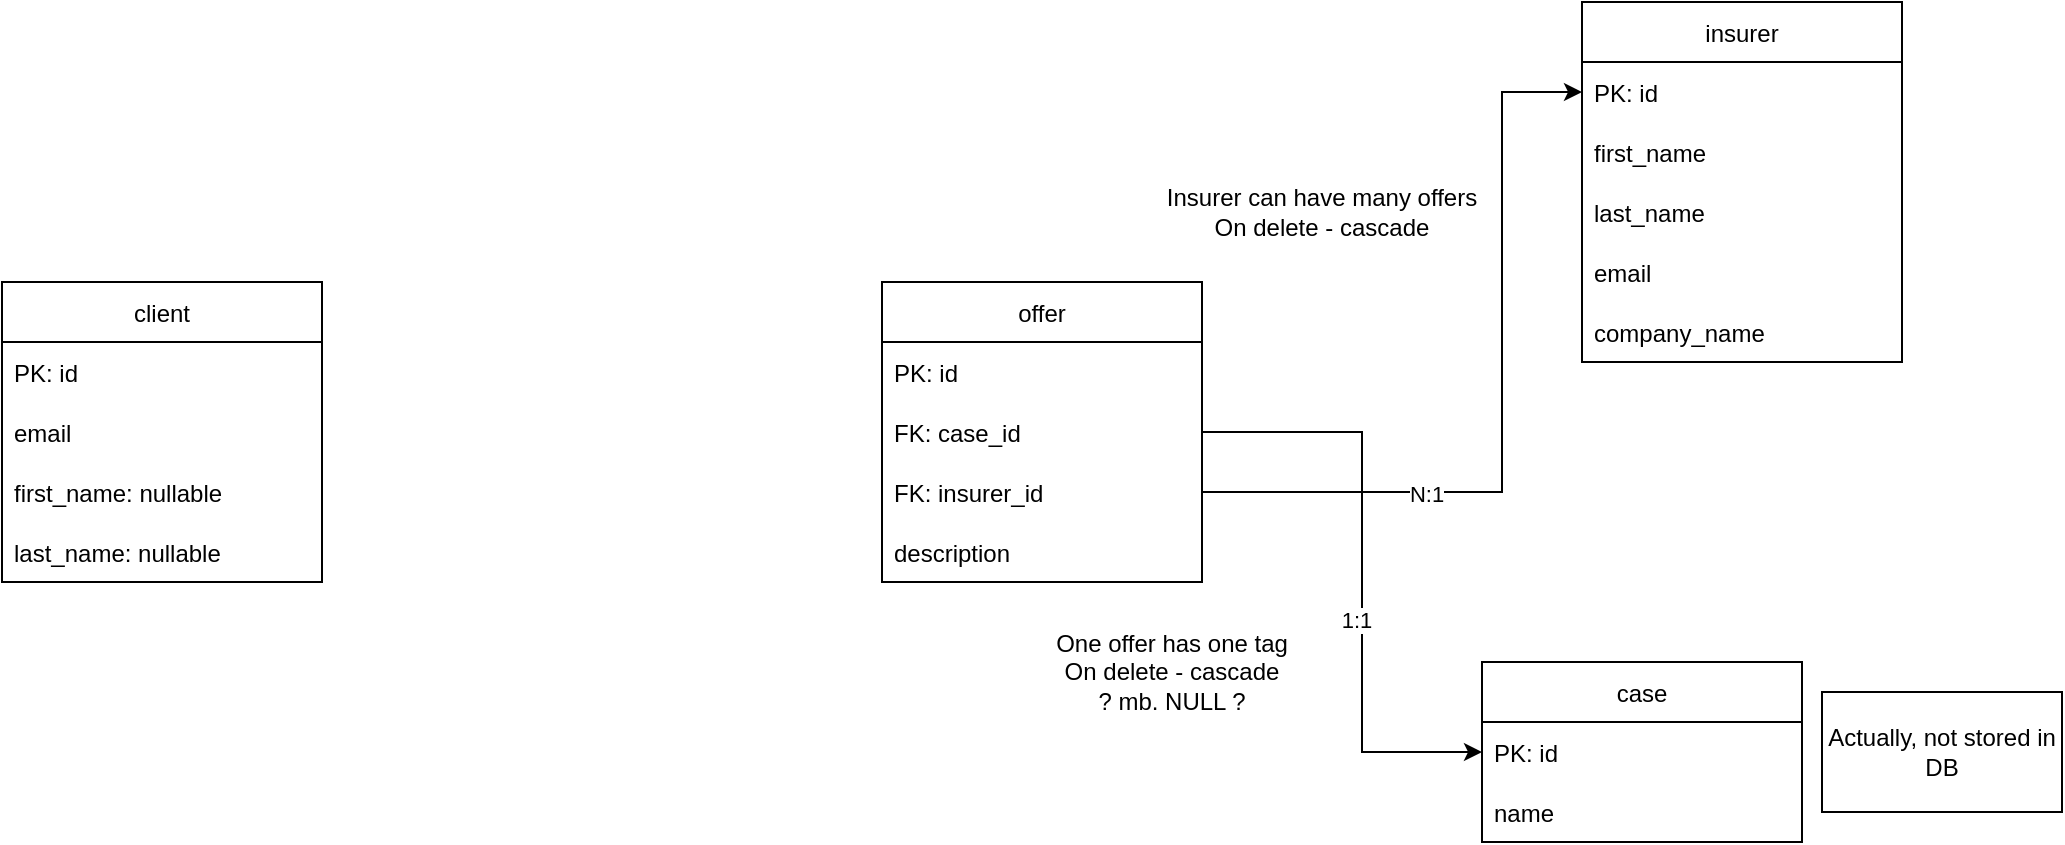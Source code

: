 <mxfile version="16.5.3" type="google"><diagram id="vwQBGc_js6VBd2NwohnD" name="Page-1"><mxGraphModel dx="2496" dy="909" grid="1" gridSize="10" guides="1" tooltips="1" connect="1" arrows="1" fold="1" page="1" pageScale="1" pageWidth="850" pageHeight="1100" math="0" shadow="0"><root><mxCell id="0"/><mxCell id="1" parent="0"/><mxCell id="6WHOROJiZcmyDTrUHP8r-1" value="insurer" style="swimlane;fontStyle=0;childLayout=stackLayout;horizontal=1;startSize=30;horizontalStack=0;resizeParent=1;resizeParentMax=0;resizeLast=0;collapsible=1;marginBottom=0;" parent="1" vertex="1"><mxGeometry x="520" y="240" width="160" height="180" as="geometry"/></mxCell><mxCell id="6WHOROJiZcmyDTrUHP8r-2" value="PK: id" style="text;strokeColor=none;fillColor=none;align=left;verticalAlign=middle;spacingLeft=4;spacingRight=4;overflow=hidden;points=[[0,0.5],[1,0.5]];portConstraint=eastwest;rotatable=0;" parent="6WHOROJiZcmyDTrUHP8r-1" vertex="1"><mxGeometry y="30" width="160" height="30" as="geometry"/></mxCell><mxCell id="6WHOROJiZcmyDTrUHP8r-3" value="first_name" style="text;strokeColor=none;fillColor=none;align=left;verticalAlign=middle;spacingLeft=4;spacingRight=4;overflow=hidden;points=[[0,0.5],[1,0.5]];portConstraint=eastwest;rotatable=0;" parent="6WHOROJiZcmyDTrUHP8r-1" vertex="1"><mxGeometry y="60" width="160" height="30" as="geometry"/></mxCell><mxCell id="6WHOROJiZcmyDTrUHP8r-4" value="last_name" style="text;strokeColor=none;fillColor=none;align=left;verticalAlign=middle;spacingLeft=4;spacingRight=4;overflow=hidden;points=[[0,0.5],[1,0.5]];portConstraint=eastwest;rotatable=0;" parent="6WHOROJiZcmyDTrUHP8r-1" vertex="1"><mxGeometry y="90" width="160" height="30" as="geometry"/></mxCell><mxCell id="6WHOROJiZcmyDTrUHP8r-5" value="email" style="text;strokeColor=none;fillColor=none;align=left;verticalAlign=middle;spacingLeft=4;spacingRight=4;overflow=hidden;points=[[0,0.5],[1,0.5]];portConstraint=eastwest;rotatable=0;" parent="6WHOROJiZcmyDTrUHP8r-1" vertex="1"><mxGeometry y="120" width="160" height="30" as="geometry"/></mxCell><mxCell id="6WHOROJiZcmyDTrUHP8r-6" value="company_name" style="text;strokeColor=none;fillColor=none;align=left;verticalAlign=middle;spacingLeft=4;spacingRight=4;overflow=hidden;points=[[0,0.5],[1,0.5]];portConstraint=eastwest;rotatable=0;" parent="6WHOROJiZcmyDTrUHP8r-1" vertex="1"><mxGeometry y="150" width="160" height="30" as="geometry"/></mxCell><mxCell id="6WHOROJiZcmyDTrUHP8r-7" value="offer" style="swimlane;fontStyle=0;childLayout=stackLayout;horizontal=1;startSize=30;horizontalStack=0;resizeParent=1;resizeParentMax=0;resizeLast=0;collapsible=1;marginBottom=0;" parent="1" vertex="1"><mxGeometry x="170" y="380" width="160" height="150" as="geometry"/></mxCell><mxCell id="6WHOROJiZcmyDTrUHP8r-8" value="PK: id" style="text;strokeColor=none;fillColor=none;align=left;verticalAlign=middle;spacingLeft=4;spacingRight=4;overflow=hidden;points=[[0,0.5],[1,0.5]];portConstraint=eastwest;rotatable=0;" parent="6WHOROJiZcmyDTrUHP8r-7" vertex="1"><mxGeometry y="30" width="160" height="30" as="geometry"/></mxCell><mxCell id="6WHOROJiZcmyDTrUHP8r-9" value="FK: case_id" style="text;strokeColor=none;fillColor=none;align=left;verticalAlign=middle;spacingLeft=4;spacingRight=4;overflow=hidden;points=[[0,0.5],[1,0.5]];portConstraint=eastwest;rotatable=0;" parent="6WHOROJiZcmyDTrUHP8r-7" vertex="1"><mxGeometry y="60" width="160" height="30" as="geometry"/></mxCell><mxCell id="6WHOROJiZcmyDTrUHP8r-10" value="FK: insurer_id" style="text;strokeColor=none;fillColor=none;align=left;verticalAlign=middle;spacingLeft=4;spacingRight=4;overflow=hidden;points=[[0,0.5],[1,0.5]];portConstraint=eastwest;rotatable=0;" parent="6WHOROJiZcmyDTrUHP8r-7" vertex="1"><mxGeometry y="90" width="160" height="30" as="geometry"/></mxCell><mxCell id="6WHOROJiZcmyDTrUHP8r-11" value="description" style="text;strokeColor=none;fillColor=none;align=left;verticalAlign=middle;spacingLeft=4;spacingRight=4;overflow=hidden;points=[[0,0.5],[1,0.5]];portConstraint=eastwest;rotatable=0;" parent="6WHOROJiZcmyDTrUHP8r-7" vertex="1"><mxGeometry y="120" width="160" height="30" as="geometry"/></mxCell><mxCell id="6WHOROJiZcmyDTrUHP8r-13" value="case" style="swimlane;fontStyle=0;childLayout=stackLayout;horizontal=1;startSize=30;horizontalStack=0;resizeParent=1;resizeParentMax=0;resizeLast=0;collapsible=1;marginBottom=0;" parent="1" vertex="1"><mxGeometry x="470" y="570" width="160" height="90" as="geometry"/></mxCell><mxCell id="6WHOROJiZcmyDTrUHP8r-14" value="PK: id" style="text;strokeColor=none;fillColor=none;align=left;verticalAlign=middle;spacingLeft=4;spacingRight=4;overflow=hidden;points=[[0,0.5],[1,0.5]];portConstraint=eastwest;rotatable=0;" parent="6WHOROJiZcmyDTrUHP8r-13" vertex="1"><mxGeometry y="30" width="160" height="30" as="geometry"/></mxCell><mxCell id="6WHOROJiZcmyDTrUHP8r-15" value="name" style="text;strokeColor=none;fillColor=none;align=left;verticalAlign=middle;spacingLeft=4;spacingRight=4;overflow=hidden;points=[[0,0.5],[1,0.5]];portConstraint=eastwest;rotatable=0;" parent="6WHOROJiZcmyDTrUHP8r-13" vertex="1"><mxGeometry y="60" width="160" height="30" as="geometry"/></mxCell><mxCell id="6WHOROJiZcmyDTrUHP8r-18" value="" style="endArrow=classic;html=1;rounded=0;exitX=1;exitY=0.5;exitDx=0;exitDy=0;entryX=0;entryY=0.5;entryDx=0;entryDy=0;" parent="1" source="6WHOROJiZcmyDTrUHP8r-9" target="6WHOROJiZcmyDTrUHP8r-14" edge="1"><mxGeometry width="50" height="50" relative="1" as="geometry"><mxPoint x="400" y="490" as="sourcePoint"/><mxPoint x="450" y="440" as="targetPoint"/><Array as="points"><mxPoint x="410" y="455"/><mxPoint x="410" y="615"/></Array></mxGeometry></mxCell><mxCell id="6WHOROJiZcmyDTrUHP8r-21" value="1:1" style="edgeLabel;html=1;align=center;verticalAlign=middle;resizable=0;points=[];" parent="6WHOROJiZcmyDTrUHP8r-18" vertex="1" connectable="0"><mxGeometry x="0.16" y="-3" relative="1" as="geometry"><mxPoint as="offset"/></mxGeometry></mxCell><mxCell id="6WHOROJiZcmyDTrUHP8r-19" value="" style="endArrow=classic;html=1;rounded=0;exitX=1;exitY=0.5;exitDx=0;exitDy=0;entryX=0;entryY=0.5;entryDx=0;entryDy=0;" parent="1" source="6WHOROJiZcmyDTrUHP8r-10" target="6WHOROJiZcmyDTrUHP8r-2" edge="1"><mxGeometry width="50" height="50" relative="1" as="geometry"><mxPoint x="400" y="490" as="sourcePoint"/><mxPoint x="450" y="440" as="targetPoint"/><Array as="points"><mxPoint x="480" y="485"/><mxPoint x="480" y="285"/></Array></mxGeometry></mxCell><mxCell id="6WHOROJiZcmyDTrUHP8r-20" value="N:1" style="edgeLabel;html=1;align=center;verticalAlign=middle;resizable=0;points=[];" parent="6WHOROJiZcmyDTrUHP8r-19" vertex="1" connectable="0"><mxGeometry x="-0.426" y="-1" relative="1" as="geometry"><mxPoint as="offset"/></mxGeometry></mxCell><mxCell id="5U4peH4KbhFjtiZoABVI-1" value="&lt;div&gt;One offer has one tag&lt;/div&gt;&lt;div&gt;On delete - cascade&lt;/div&gt;&lt;div&gt;? mb. NULL ?&lt;/div&gt;" style="text;html=1;strokeColor=none;fillColor=none;align=center;verticalAlign=middle;whiteSpace=wrap;rounded=0;" parent="1" vertex="1"><mxGeometry x="240" y="550" width="150" height="50" as="geometry"/></mxCell><mxCell id="5U4peH4KbhFjtiZoABVI-2" value="&lt;div&gt;Insurer can have many offers&lt;/div&gt;&lt;div&gt;&lt;div&gt;On delete - cascade&lt;/div&gt;&lt;/div&gt;" style="text;html=1;strokeColor=none;fillColor=none;align=center;verticalAlign=middle;whiteSpace=wrap;rounded=0;" parent="1" vertex="1"><mxGeometry x="280" y="330" width="220" height="30" as="geometry"/></mxCell><mxCell id="5U4peH4KbhFjtiZoABVI-3" value="Actually, not stored in DB" style="rounded=0;whiteSpace=wrap;html=1;" parent="1" vertex="1"><mxGeometry x="640" y="585" width="120" height="60" as="geometry"/></mxCell><mxCell id="rZYNWw6W39hJl1IwIx0R-1" value="client" style="swimlane;fontStyle=0;childLayout=stackLayout;horizontal=1;startSize=30;horizontalStack=0;resizeParent=1;resizeParentMax=0;resizeLast=0;collapsible=1;marginBottom=0;" vertex="1" parent="1"><mxGeometry x="-270" y="380" width="160" height="150" as="geometry"/></mxCell><mxCell id="rZYNWw6W39hJl1IwIx0R-2" value="PK: id" style="text;strokeColor=none;fillColor=none;align=left;verticalAlign=middle;spacingLeft=4;spacingRight=4;overflow=hidden;points=[[0,0.5],[1,0.5]];portConstraint=eastwest;rotatable=0;" vertex="1" parent="rZYNWw6W39hJl1IwIx0R-1"><mxGeometry y="30" width="160" height="30" as="geometry"/></mxCell><mxCell id="rZYNWw6W39hJl1IwIx0R-3" value="email" style="text;strokeColor=none;fillColor=none;align=left;verticalAlign=middle;spacingLeft=4;spacingRight=4;overflow=hidden;points=[[0,0.5],[1,0.5]];portConstraint=eastwest;rotatable=0;" vertex="1" parent="rZYNWw6W39hJl1IwIx0R-1"><mxGeometry y="60" width="160" height="30" as="geometry"/></mxCell><mxCell id="rZYNWw6W39hJl1IwIx0R-4" value="first_name: nullable" style="text;strokeColor=none;fillColor=none;align=left;verticalAlign=middle;spacingLeft=4;spacingRight=4;overflow=hidden;points=[[0,0.5],[1,0.5]];portConstraint=eastwest;rotatable=0;" vertex="1" parent="rZYNWw6W39hJl1IwIx0R-1"><mxGeometry y="90" width="160" height="30" as="geometry"/></mxCell><mxCell id="rZYNWw6W39hJl1IwIx0R-5" value="last_name: nullable" style="text;strokeColor=none;fillColor=none;align=left;verticalAlign=middle;spacingLeft=4;spacingRight=4;overflow=hidden;points=[[0,0.5],[1,0.5]];portConstraint=eastwest;rotatable=0;" vertex="1" parent="rZYNWw6W39hJl1IwIx0R-1"><mxGeometry y="120" width="160" height="30" as="geometry"/></mxCell></root></mxGraphModel></diagram></mxfile>